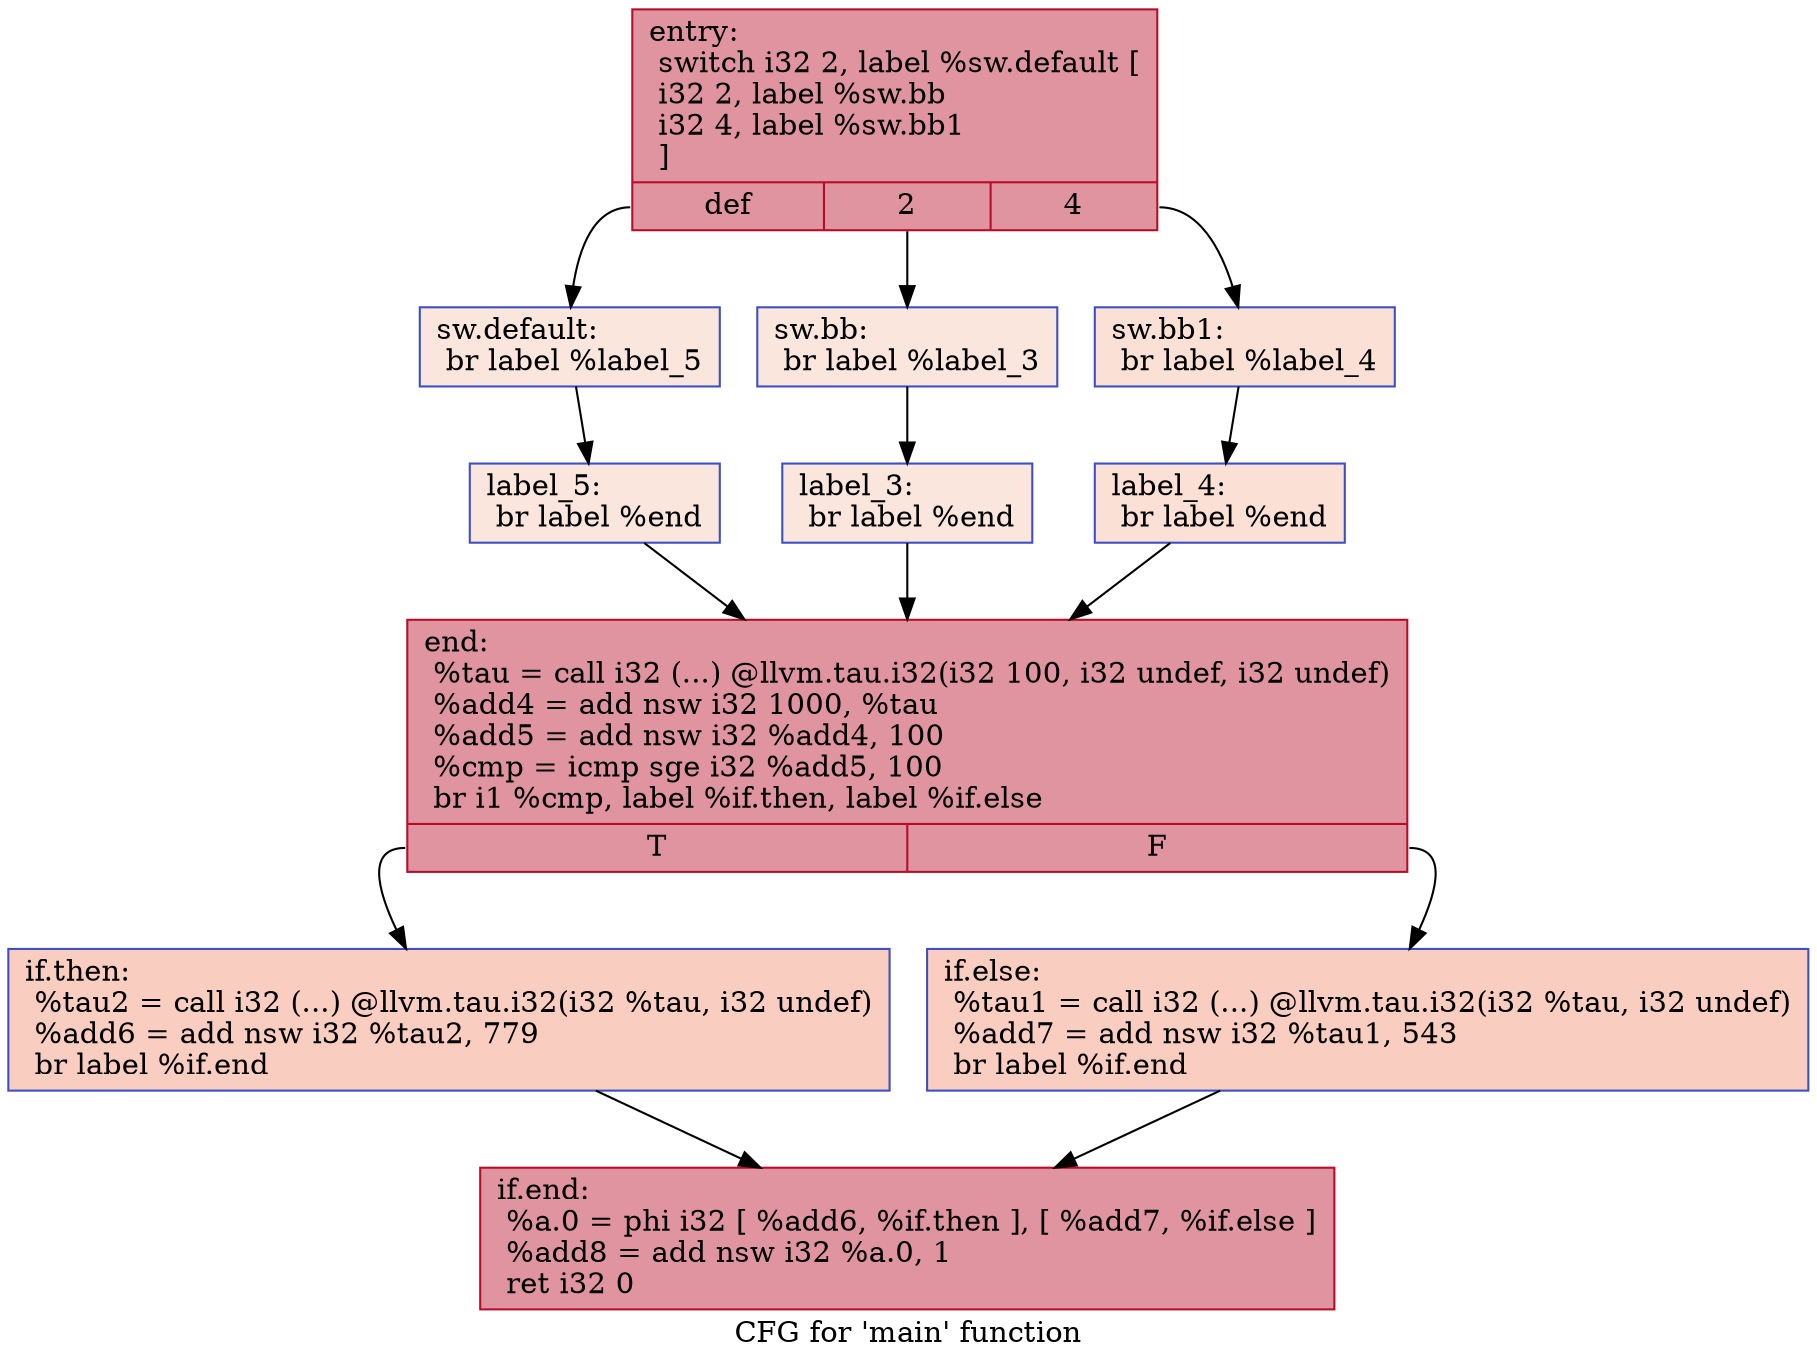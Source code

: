 digraph "CFG for 'main' function" {
	label="CFG for 'main' function";

	Node0x56342aeba920 [shape=record,color="#b70d28ff", style=filled, fillcolor="#b70d2870",label="{entry:\l  switch i32 2, label %sw.default [\l    i32 2, label %sw.bb\l    i32 4, label %sw.bb1\l  ]\l|{<s0>def|<s1>2|<s2>4}}"];
	Node0x56342aeba920:s0 -> Node0x56342aebaa50;
	Node0x56342aeba920:s1 -> Node0x56342aebaad0;
	Node0x56342aeba920:s2 -> Node0x56342aebab70;
	Node0x56342aebaad0 [shape=record,color="#3d50c3ff", style=filled, fillcolor="#f3c7b170",label="{sw.bb:                                            \l  br label %label_3\l}"];
	Node0x56342aebaad0 -> Node0x56342aebad00;
	Node0x56342aebab70 [shape=record,color="#3d50c3ff", style=filled, fillcolor="#f7bca170",label="{sw.bb1:                                           \l  br label %label_4\l}"];
	Node0x56342aebab70 -> Node0x56342aebade0;
	Node0x56342aebaa50 [shape=record,color="#3d50c3ff", style=filled, fillcolor="#f3c7b170",label="{sw.default:                                       \l  br label %label_5\l}"];
	Node0x56342aebaa50 -> Node0x56342aebaec0;
	Node0x56342aebad00 [shape=record,color="#3d50c3ff", style=filled, fillcolor="#f3c7b170",label="{label_3:                                          \l  br label %end\l}"];
	Node0x56342aebad00 -> Node0x56342aebafa0;
	Node0x56342aebade0 [shape=record,color="#3d50c3ff", style=filled, fillcolor="#f7bca170",label="{label_4:                                          \l  br label %end\l}"];
	Node0x56342aebade0 -> Node0x56342aebafa0;
	Node0x56342aebaec0 [shape=record,color="#3d50c3ff", style=filled, fillcolor="#f3c7b170",label="{label_5:                                          \l  br label %end\l}"];
	Node0x56342aebaec0 -> Node0x56342aebafa0;
	Node0x56342aebafa0 [shape=record,color="#b70d28ff", style=filled, fillcolor="#b70d2870",label="{end:                                              \l  %tau = call i32 (...) @llvm.tau.i32(i32 100, i32 undef, i32 undef)\l  %add4 = add nsw i32 1000, %tau\l  %add5 = add nsw i32 %add4, 100\l  %cmp = icmp sge i32 %add5, 100\l  br i1 %cmp, label %if.then, label %if.else\l|{<s0>T|<s1>F}}"];
	Node0x56342aebafa0:s0 -> Node0x56342aebb930;
	Node0x56342aebafa0:s1 -> Node0x56342aebbb40;
	Node0x56342aebb930 [shape=record,color="#3d50c3ff", style=filled, fillcolor="#f2907270",label="{if.then:                                          \l  %tau2 = call i32 (...) @llvm.tau.i32(i32 %tau, i32 undef)\l  %add6 = add nsw i32 %tau2, 779\l  br label %if.end\l}"];
	Node0x56342aebb930 -> Node0x56342aebbe70;
	Node0x56342aebbb40 [shape=record,color="#3d50c3ff", style=filled, fillcolor="#f2907270",label="{if.else:                                          \l  %tau1 = call i32 (...) @llvm.tau.i32(i32 %tau, i32 undef)\l  %add7 = add nsw i32 %tau1, 543\l  br label %if.end\l}"];
	Node0x56342aebbb40 -> Node0x56342aebbe70;
	Node0x56342aebbe70 [shape=record,color="#b70d28ff", style=filled, fillcolor="#b70d2870",label="{if.end:                                           \l  %a.0 = phi i32 [ %add6, %if.then ], [ %add7, %if.else ]\l  %add8 = add nsw i32 %a.0, 1\l  ret i32 0\l}"];
}

